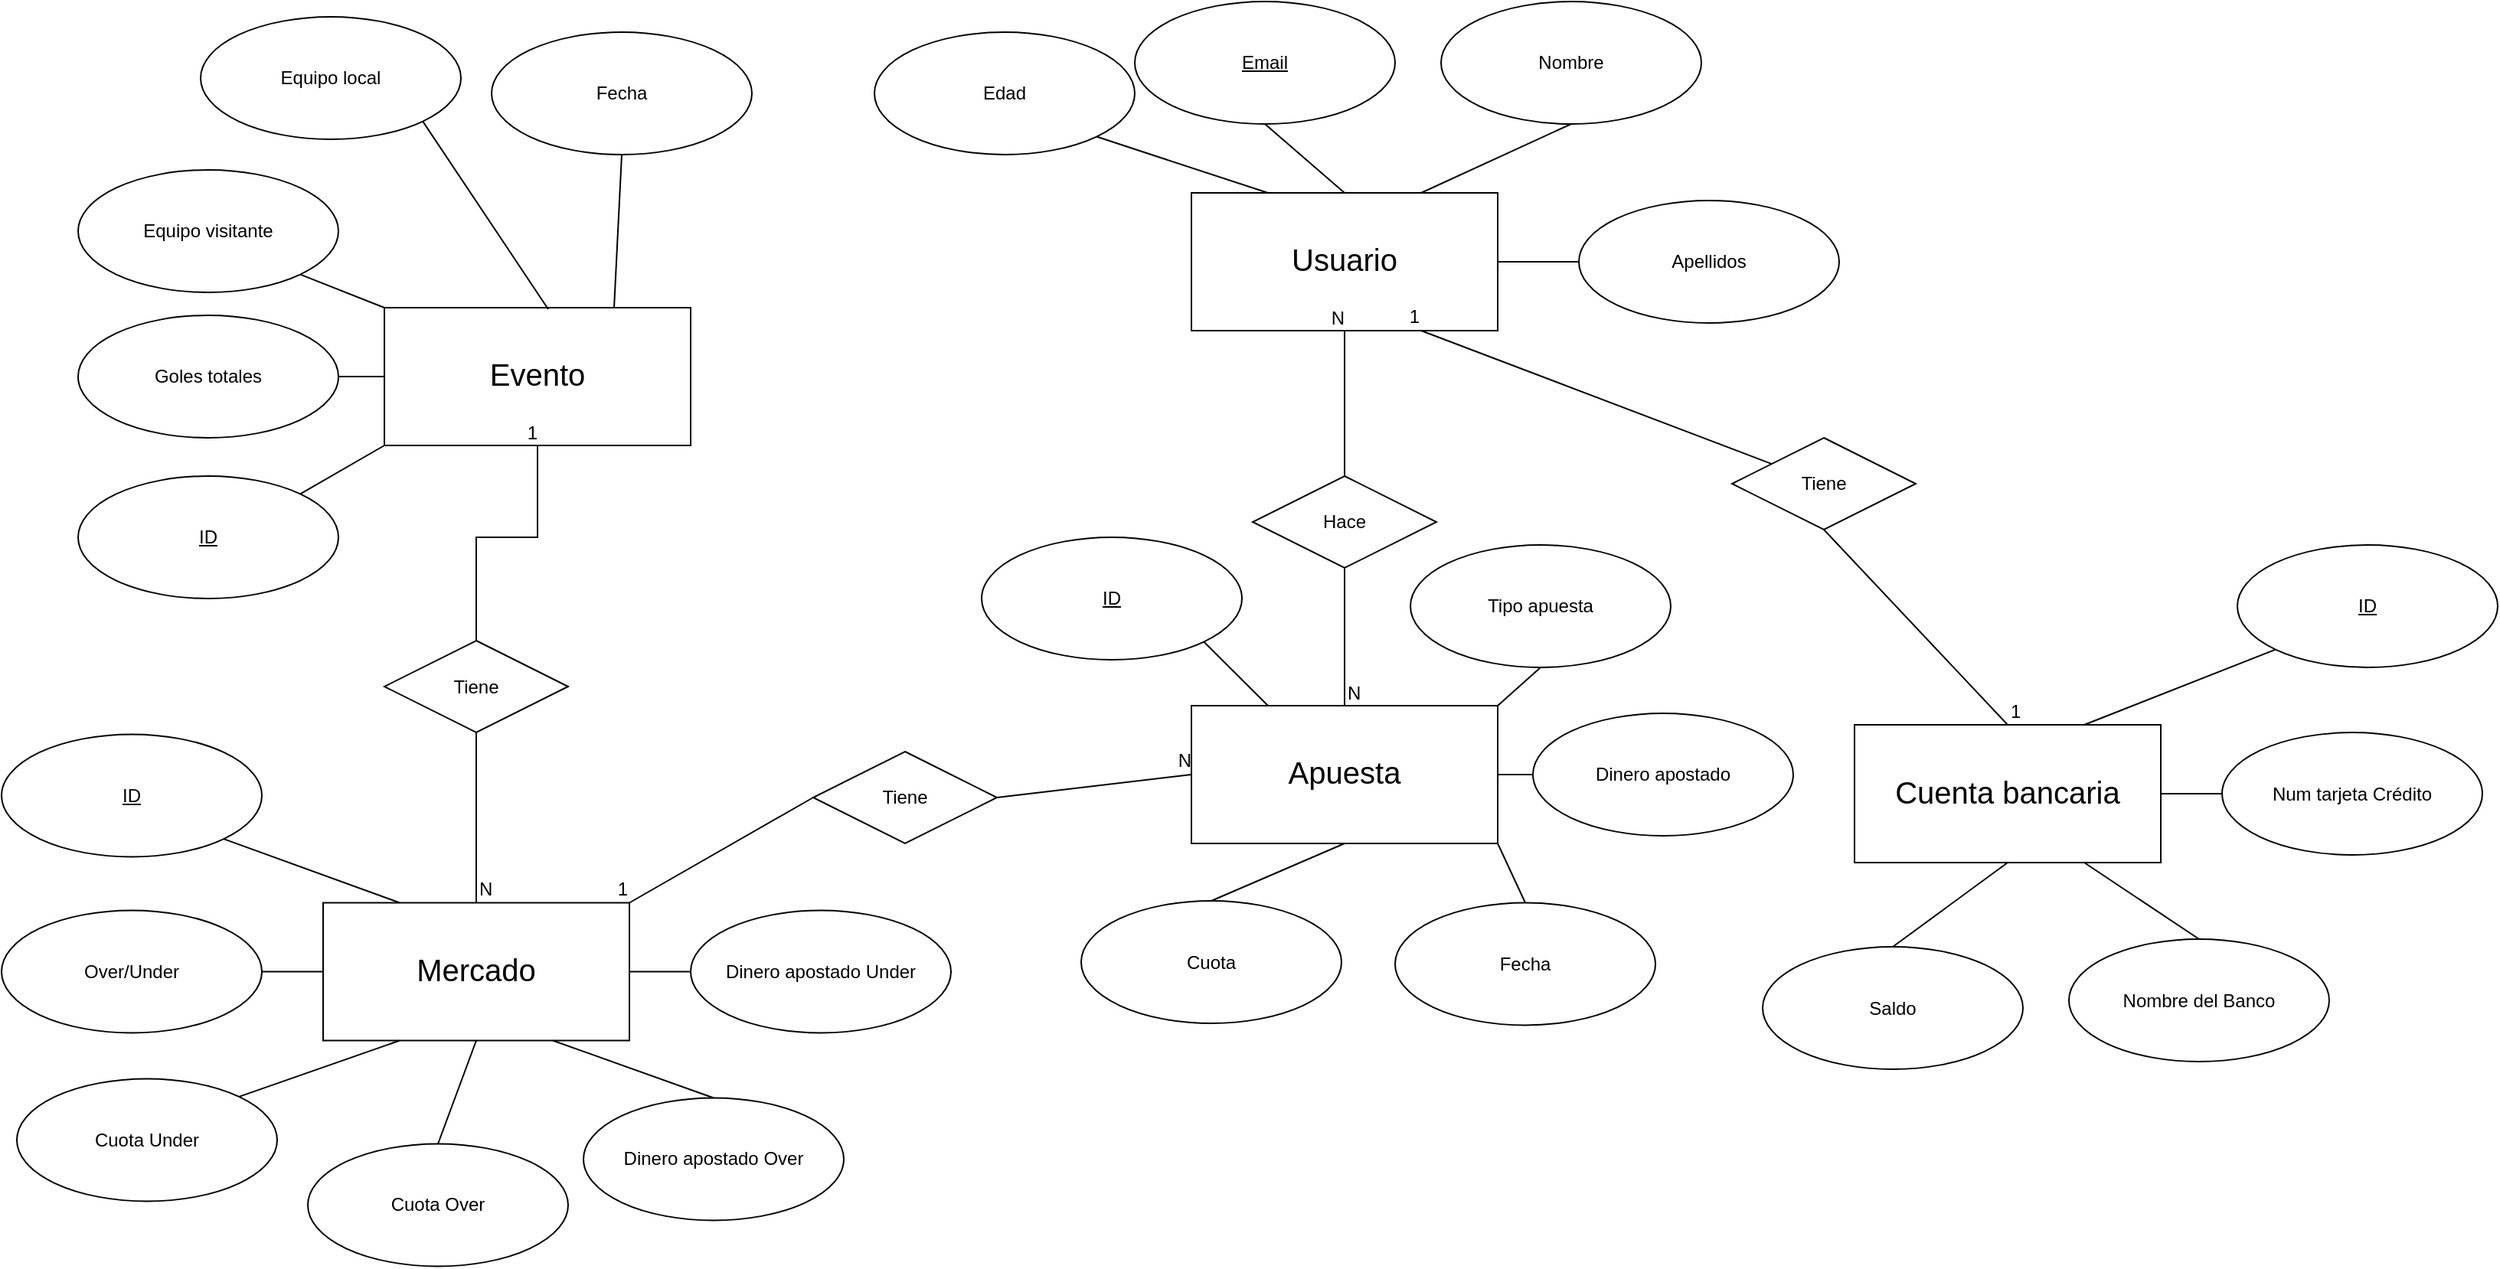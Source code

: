 <mxfile version="13.7.3" type="device"><diagram id="BiVSG5cBG0FphRlGk_Z-" name="Page-1"><mxGraphModel dx="1476" dy="794" grid="1" gridSize="10" guides="1" tooltips="1" connect="1" arrows="1" fold="1" page="1" pageScale="1" pageWidth="827" pageHeight="1169" math="0" shadow="0"><root><mxCell id="0"/><mxCell id="1" parent="0"/><mxCell id="1hsPjuOz9KVTtKyIX5mU-1" value="&lt;p style=&quot;line-height: 100%&quot;&gt;&lt;font style=&quot;font-size: 20px&quot;&gt;Evento&lt;/font&gt;&lt;/p&gt;" style="rounded=0;whiteSpace=wrap;html=1;" vertex="1" parent="1"><mxGeometry x="300" y="210" width="200" height="90" as="geometry"/></mxCell><mxCell id="1hsPjuOz9KVTtKyIX5mU-2" value="Equipo local" style="ellipse;whiteSpace=wrap;html=1;" vertex="1" parent="1"><mxGeometry x="180" y="20" width="170" height="80" as="geometry"/></mxCell><mxCell id="1hsPjuOz9KVTtKyIX5mU-3" value="Equipo visitante" style="ellipse;whiteSpace=wrap;html=1;" vertex="1" parent="1"><mxGeometry x="100" y="120" width="170" height="80" as="geometry"/></mxCell><mxCell id="1hsPjuOz9KVTtKyIX5mU-4" value="Fecha" style="ellipse;whiteSpace=wrap;html=1;" vertex="1" parent="1"><mxGeometry x="370" y="30" width="170" height="80" as="geometry"/></mxCell><mxCell id="1hsPjuOz9KVTtKyIX5mU-5" value="Goles totales" style="ellipse;whiteSpace=wrap;html=1;" vertex="1" parent="1"><mxGeometry x="100" y="215" width="170" height="80" as="geometry"/></mxCell><mxCell id="1hsPjuOz9KVTtKyIX5mU-6" value="Over/Under" style="ellipse;whiteSpace=wrap;html=1;" vertex="1" parent="1"><mxGeometry x="50" y="603.75" width="170" height="80" as="geometry"/></mxCell><mxCell id="1hsPjuOz9KVTtKyIX5mU-7" value="&lt;p style=&quot;line-height: 100%&quot;&gt;&lt;font style=&quot;font-size: 20px&quot;&gt;Mercado&lt;/font&gt;&lt;/p&gt;" style="rounded=0;whiteSpace=wrap;html=1;" vertex="1" parent="1"><mxGeometry x="260" y="598.75" width="200" height="90" as="geometry"/></mxCell><mxCell id="1hsPjuOz9KVTtKyIX5mU-8" value="Cuota Under&lt;span style=&quot;color: rgba(0 , 0 , 0 , 0) ; font-family: monospace ; font-size: 0px&quot;&gt;%3CmxGraphModel%3E%3Croot%3E%3CmxCell%20id%3D%220%22%2F%3E%3CmxCell%20id%3D%221%22%20parent%3D%220%22%2F%3E%3CmxCell%20id%3D%222%22%20value%3D%22Over%2FUnder%22%20style%3D%22ellipse%3BwhiteSpace%3Dwrap%3Bhtml%3D1%3B%22%20vertex%3D%221%22%20parent%3D%221%22%3E%3CmxGeometry%20x%3D%22120%22%20y%3D%22430%22%20width%3D%22170%22%20height%3D%2280%22%20as%3D%22geometry%22%2F%3E%3C%2FmxCell%3E%3C%2Froot%3E%3C%2FmxGraphModel%3E&lt;/span&gt;" style="ellipse;whiteSpace=wrap;html=1;" vertex="1" parent="1"><mxGeometry x="60" y="713.75" width="170" height="80" as="geometry"/></mxCell><mxCell id="1hsPjuOz9KVTtKyIX5mU-9" value="Cuota Over" style="ellipse;whiteSpace=wrap;html=1;" vertex="1" parent="1"><mxGeometry x="250" y="756.25" width="170" height="80" as="geometry"/></mxCell><mxCell id="1hsPjuOz9KVTtKyIX5mU-10" value="Dinero apostado Under" style="ellipse;whiteSpace=wrap;html=1;" vertex="1" parent="1"><mxGeometry x="500" y="603.75" width="170" height="80" as="geometry"/></mxCell><mxCell id="1hsPjuOz9KVTtKyIX5mU-11" value="Dinero apostado Over" style="ellipse;whiteSpace=wrap;html=1;" vertex="1" parent="1"><mxGeometry x="430" y="726.25" width="170" height="80" as="geometry"/></mxCell><mxCell id="1hsPjuOz9KVTtKyIX5mU-12" value="&lt;p style=&quot;line-height: 100%&quot;&gt;&lt;font style=&quot;font-size: 20px&quot;&gt;Usuario&lt;/font&gt;&lt;/p&gt;" style="rounded=0;whiteSpace=wrap;html=1;" vertex="1" parent="1"><mxGeometry x="827" y="135" width="200" height="90" as="geometry"/></mxCell><mxCell id="1hsPjuOz9KVTtKyIX5mU-14" value="Nombre" style="ellipse;whiteSpace=wrap;html=1;" vertex="1" parent="1"><mxGeometry x="990" y="10" width="170" height="80" as="geometry"/></mxCell><mxCell id="1hsPjuOz9KVTtKyIX5mU-15" value="Saldo" style="ellipse;whiteSpace=wrap;html=1;" vertex="1" parent="1"><mxGeometry x="1200" y="627.5" width="170" height="80" as="geometry"/></mxCell><mxCell id="1hsPjuOz9KVTtKyIX5mU-17" value="Email" style="ellipse;whiteSpace=wrap;html=1;align=center;fontStyle=4;" vertex="1" parent="1"><mxGeometry x="790" y="10" width="170" height="80" as="geometry"/></mxCell><mxCell id="1hsPjuOz9KVTtKyIX5mU-18" value="Apellidos" style="ellipse;whiteSpace=wrap;html=1;" vertex="1" parent="1"><mxGeometry x="1080" y="140" width="170" height="80" as="geometry"/></mxCell><mxCell id="1hsPjuOz9KVTtKyIX5mU-19" value="Edad" style="ellipse;whiteSpace=wrap;html=1;" vertex="1" parent="1"><mxGeometry x="620" y="30" width="170" height="80" as="geometry"/></mxCell><mxCell id="1hsPjuOz9KVTtKyIX5mU-20" value="&lt;p style=&quot;line-height: 100%&quot;&gt;&lt;font style=&quot;font-size: 20px&quot;&gt;Cuenta bancaria&lt;/font&gt;&lt;br&gt;&lt;/p&gt;" style="rounded=0;whiteSpace=wrap;html=1;" vertex="1" parent="1"><mxGeometry x="1260" y="482.5" width="200" height="90" as="geometry"/></mxCell><mxCell id="1hsPjuOz9KVTtKyIX5mU-21" value="Nombre del Banco" style="ellipse;whiteSpace=wrap;html=1;" vertex="1" parent="1"><mxGeometry x="1400" y="622.5" width="170" height="80" as="geometry"/></mxCell><mxCell id="1hsPjuOz9KVTtKyIX5mU-22" value="Num tarjeta Crédito" style="ellipse;whiteSpace=wrap;html=1;" vertex="1" parent="1"><mxGeometry x="1500" y="487.5" width="170" height="80" as="geometry"/></mxCell><mxCell id="1hsPjuOz9KVTtKyIX5mU-25" value="" style="endArrow=none;html=1;exitX=0.5;exitY=0;exitDx=0;exitDy=0;entryX=0.5;entryY=1;entryDx=0;entryDy=0;" edge="1" parent="1" source="1hsPjuOz9KVTtKyIX5mU-15" target="1hsPjuOz9KVTtKyIX5mU-20"><mxGeometry width="50" height="50" relative="1" as="geometry"><mxPoint x="1180" y="602.5" as="sourcePoint"/><mxPoint x="1230" y="552.5" as="targetPoint"/></mxGeometry></mxCell><mxCell id="1hsPjuOz9KVTtKyIX5mU-26" value="" style="endArrow=none;html=1;exitX=0.5;exitY=0;exitDx=0;exitDy=0;entryX=0.75;entryY=1;entryDx=0;entryDy=0;" edge="1" parent="1" source="1hsPjuOz9KVTtKyIX5mU-21" target="1hsPjuOz9KVTtKyIX5mU-20"><mxGeometry width="50" height="50" relative="1" as="geometry"><mxPoint x="1295" y="652.5" as="sourcePoint"/><mxPoint x="1370" y="582.5" as="targetPoint"/></mxGeometry></mxCell><mxCell id="1hsPjuOz9KVTtKyIX5mU-27" value="" style="endArrow=none;html=1;exitX=0;exitY=0.5;exitDx=0;exitDy=0;entryX=1;entryY=0.5;entryDx=0;entryDy=0;" edge="1" parent="1" source="1hsPjuOz9KVTtKyIX5mU-22" target="1hsPjuOz9KVTtKyIX5mU-20"><mxGeometry width="50" height="50" relative="1" as="geometry"><mxPoint x="1535" y="607.5" as="sourcePoint"/><mxPoint x="1420" y="582.5" as="targetPoint"/></mxGeometry></mxCell><mxCell id="1hsPjuOz9KVTtKyIX5mU-28" value="" style="endArrow=none;html=1;exitX=0.5;exitY=1;exitDx=0;exitDy=0;entryX=0.75;entryY=0;entryDx=0;entryDy=0;" edge="1" parent="1" source="1hsPjuOz9KVTtKyIX5mU-14" target="1hsPjuOz9KVTtKyIX5mU-12"><mxGeometry width="50" height="50" relative="1" as="geometry"><mxPoint x="1210" y="375" as="sourcePoint"/><mxPoint x="1170" y="375" as="targetPoint"/></mxGeometry></mxCell><mxCell id="1hsPjuOz9KVTtKyIX5mU-29" value="" style="endArrow=none;html=1;exitX=0.5;exitY=1;exitDx=0;exitDy=0;entryX=0.5;entryY=0;entryDx=0;entryDy=0;" edge="1" parent="1" source="1hsPjuOz9KVTtKyIX5mU-17" target="1hsPjuOz9KVTtKyIX5mU-12"><mxGeometry width="50" height="50" relative="1" as="geometry"><mxPoint x="1035" y="70" as="sourcePoint"/><mxPoint x="940" y="145" as="targetPoint"/></mxGeometry></mxCell><mxCell id="1hsPjuOz9KVTtKyIX5mU-30" value="" style="endArrow=none;html=1;exitX=0;exitY=0.5;exitDx=0;exitDy=0;entryX=1;entryY=0.5;entryDx=0;entryDy=0;" edge="1" parent="1" source="1hsPjuOz9KVTtKyIX5mU-18" target="1hsPjuOz9KVTtKyIX5mU-12"><mxGeometry width="50" height="50" relative="1" as="geometry"><mxPoint x="885" y="100" as="sourcePoint"/><mxPoint x="940" y="145" as="targetPoint"/></mxGeometry></mxCell><mxCell id="1hsPjuOz9KVTtKyIX5mU-31" value="" style="endArrow=none;html=1;exitX=0.25;exitY=0;exitDx=0;exitDy=0;entryX=1;entryY=1;entryDx=0;entryDy=0;" edge="1" parent="1" source="1hsPjuOz9KVTtKyIX5mU-12" target="1hsPjuOz9KVTtKyIX5mU-19"><mxGeometry width="50" height="50" relative="1" as="geometry"><mxPoint x="895" y="110" as="sourcePoint"/><mxPoint x="950" y="155" as="targetPoint"/></mxGeometry></mxCell><mxCell id="1hsPjuOz9KVTtKyIX5mU-32" value="" style="endArrow=none;html=1;exitX=0;exitY=0.5;exitDx=0;exitDy=0;entryX=1;entryY=0.5;entryDx=0;entryDy=0;" edge="1" parent="1" source="1hsPjuOz9KVTtKyIX5mU-10" target="1hsPjuOz9KVTtKyIX5mU-7"><mxGeometry width="50" height="50" relative="1" as="geometry"><mxPoint x="604.9" y="740.97" as="sourcePoint"/><mxPoint x="490.004" y="704.254" as="targetPoint"/></mxGeometry></mxCell><mxCell id="1hsPjuOz9KVTtKyIX5mU-34" value="" style="endArrow=none;html=1;exitX=0;exitY=0.5;exitDx=0;exitDy=0;entryX=1;entryY=0.5;entryDx=0;entryDy=0;" edge="1" parent="1" source="1hsPjuOz9KVTtKyIX5mU-7" target="1hsPjuOz9KVTtKyIX5mU-6"><mxGeometry width="50" height="50" relative="1" as="geometry"><mxPoint x="510" y="653.75" as="sourcePoint"/><mxPoint x="470" y="653.75" as="targetPoint"/></mxGeometry></mxCell><mxCell id="1hsPjuOz9KVTtKyIX5mU-35" value="" style="endArrow=none;html=1;exitX=1;exitY=0;exitDx=0;exitDy=0;entryX=0.25;entryY=1;entryDx=0;entryDy=0;" edge="1" parent="1" source="1hsPjuOz9KVTtKyIX5mU-8" target="1hsPjuOz9KVTtKyIX5mU-7"><mxGeometry width="50" height="50" relative="1" as="geometry"><mxPoint x="520" y="663.75" as="sourcePoint"/><mxPoint x="480" y="663.75" as="targetPoint"/></mxGeometry></mxCell><mxCell id="1hsPjuOz9KVTtKyIX5mU-36" value="" style="endArrow=none;html=1;exitX=0.5;exitY=0;exitDx=0;exitDy=0;entryX=0.5;entryY=1;entryDx=0;entryDy=0;" edge="1" parent="1" source="1hsPjuOz9KVTtKyIX5mU-9" target="1hsPjuOz9KVTtKyIX5mU-7"><mxGeometry width="50" height="50" relative="1" as="geometry"><mxPoint x="530" y="673.75" as="sourcePoint"/><mxPoint x="490" y="673.75" as="targetPoint"/></mxGeometry></mxCell><mxCell id="1hsPjuOz9KVTtKyIX5mU-37" value="" style="endArrow=none;html=1;exitX=0.5;exitY=0;exitDx=0;exitDy=0;entryX=0.75;entryY=1;entryDx=0;entryDy=0;" edge="1" parent="1" source="1hsPjuOz9KVTtKyIX5mU-11" target="1hsPjuOz9KVTtKyIX5mU-7"><mxGeometry width="50" height="50" relative="1" as="geometry"><mxPoint x="540" y="683.75" as="sourcePoint"/><mxPoint x="500" y="683.75" as="targetPoint"/></mxGeometry></mxCell><mxCell id="1hsPjuOz9KVTtKyIX5mU-38" value="" style="endArrow=none;html=1;exitX=0;exitY=0;exitDx=0;exitDy=0;entryX=1;entryY=1;entryDx=0;entryDy=0;" edge="1" parent="1" source="1hsPjuOz9KVTtKyIX5mU-1" target="1hsPjuOz9KVTtKyIX5mU-3"><mxGeometry width="50" height="50" relative="1" as="geometry"><mxPoint x="352.554" y="176.716" as="sourcePoint"/><mxPoint x="457.45" y="140" as="targetPoint"/></mxGeometry></mxCell><mxCell id="1hsPjuOz9KVTtKyIX5mU-39" value="" style="endArrow=none;html=1;exitX=1;exitY=1;exitDx=0;exitDy=0;entryX=0.535;entryY=0.011;entryDx=0;entryDy=0;entryPerimeter=0;" edge="1" parent="1" source="1hsPjuOz9KVTtKyIX5mU-2" target="1hsPjuOz9KVTtKyIX5mU-1"><mxGeometry width="50" height="50" relative="1" as="geometry"><mxPoint x="362.554" y="186.716" as="sourcePoint"/><mxPoint x="467.45" y="150" as="targetPoint"/></mxGeometry></mxCell><mxCell id="1hsPjuOz9KVTtKyIX5mU-40" value="" style="endArrow=none;html=1;exitX=0.75;exitY=0;exitDx=0;exitDy=0;entryX=0.5;entryY=1;entryDx=0;entryDy=0;" edge="1" parent="1" source="1hsPjuOz9KVTtKyIX5mU-1" target="1hsPjuOz9KVTtKyIX5mU-4"><mxGeometry width="50" height="50" relative="1" as="geometry"><mxPoint x="372.554" y="196.716" as="sourcePoint"/><mxPoint x="477.45" y="160" as="targetPoint"/></mxGeometry></mxCell><mxCell id="1hsPjuOz9KVTtKyIX5mU-41" value="" style="endArrow=none;html=1;exitX=0;exitY=0.5;exitDx=0;exitDy=0;entryX=1;entryY=0.5;entryDx=0;entryDy=0;" edge="1" parent="1" source="1hsPjuOz9KVTtKyIX5mU-1" target="1hsPjuOz9KVTtKyIX5mU-5"><mxGeometry width="50" height="50" relative="1" as="geometry"><mxPoint x="382.554" y="206.716" as="sourcePoint"/><mxPoint x="487.45" y="170" as="targetPoint"/></mxGeometry></mxCell><mxCell id="1hsPjuOz9KVTtKyIX5mU-43" value="" style="endArrow=none;html=1;exitX=0;exitY=1;exitDx=0;exitDy=0;entryX=0.75;entryY=0;entryDx=0;entryDy=0;" edge="1" parent="1" source="1hsPjuOz9KVTtKyIX5mU-48" target="1hsPjuOz9KVTtKyIX5mU-20"><mxGeometry width="50" height="50" relative="1" as="geometry"><mxPoint x="1505" y="445" as="sourcePoint"/><mxPoint x="1470" y="537.5" as="targetPoint"/></mxGeometry></mxCell><mxCell id="1hsPjuOz9KVTtKyIX5mU-44" value="" style="endArrow=none;html=1;entryX=0.25;entryY=0;entryDx=0;entryDy=0;exitX=1;exitY=1;exitDx=0;exitDy=0;" edge="1" parent="1" source="1hsPjuOz9KVTtKyIX5mU-47" target="1hsPjuOz9KVTtKyIX5mU-7"><mxGeometry width="50" height="50" relative="1" as="geometry"><mxPoint x="470" y="418.75" as="sourcePoint"/><mxPoint x="940" y="506.25" as="targetPoint"/></mxGeometry></mxCell><mxCell id="1hsPjuOz9KVTtKyIX5mU-46" value="ID" style="ellipse;whiteSpace=wrap;html=1;align=center;fontStyle=4;" vertex="1" parent="1"><mxGeometry x="100" y="320" width="170" height="80" as="geometry"/></mxCell><mxCell id="1hsPjuOz9KVTtKyIX5mU-47" value="ID" style="ellipse;whiteSpace=wrap;html=1;align=center;fontStyle=4;" vertex="1" parent="1"><mxGeometry x="50" y="488.75" width="170" height="80" as="geometry"/></mxCell><mxCell id="1hsPjuOz9KVTtKyIX5mU-48" value="ID" style="ellipse;whiteSpace=wrap;html=1;align=center;fontStyle=4;" vertex="1" parent="1"><mxGeometry x="1510" y="365" width="170" height="80" as="geometry"/></mxCell><mxCell id="1hsPjuOz9KVTtKyIX5mU-49" value="" style="endArrow=none;html=1;exitX=0;exitY=1;exitDx=0;exitDy=0;entryX=1;entryY=0;entryDx=0;entryDy=0;" edge="1" parent="1" source="1hsPjuOz9KVTtKyIX5mU-1" target="1hsPjuOz9KVTtKyIX5mU-46"><mxGeometry width="50" height="50" relative="1" as="geometry"><mxPoint x="310" y="265" as="sourcePoint"/><mxPoint x="280" y="265" as="targetPoint"/></mxGeometry></mxCell><mxCell id="1hsPjuOz9KVTtKyIX5mU-51" value="&lt;p style=&quot;line-height: 100%&quot;&gt;&lt;span style=&quot;text-align: left&quot;&gt;&lt;font style=&quot;font-size: 20px&quot;&gt;Apuesta&lt;/font&gt;&lt;/span&gt;&lt;br&gt;&lt;/p&gt;" style="rounded=0;whiteSpace=wrap;html=1;" vertex="1" parent="1"><mxGeometry x="827" y="470" width="200" height="90" as="geometry"/></mxCell><mxCell id="1hsPjuOz9KVTtKyIX5mU-52" value="ID" style="ellipse;whiteSpace=wrap;html=1;align=center;fontStyle=4;" vertex="1" parent="1"><mxGeometry x="690" y="360" width="170" height="80" as="geometry"/></mxCell><mxCell id="1hsPjuOz9KVTtKyIX5mU-53" value="Tipo apuesta" style="ellipse;whiteSpace=wrap;html=1;" vertex="1" parent="1"><mxGeometry x="970" y="365" width="170" height="80" as="geometry"/></mxCell><mxCell id="1hsPjuOz9KVTtKyIX5mU-54" value="Cuota" style="ellipse;whiteSpace=wrap;html=1;" vertex="1" parent="1"><mxGeometry x="755" y="597.5" width="170" height="80" as="geometry"/></mxCell><mxCell id="1hsPjuOz9KVTtKyIX5mU-55" value="Dinero apostado" style="ellipse;whiteSpace=wrap;html=1;" vertex="1" parent="1"><mxGeometry x="1050" y="475" width="170" height="80" as="geometry"/></mxCell><mxCell id="1hsPjuOz9KVTtKyIX5mU-56" value="Fecha" style="ellipse;whiteSpace=wrap;html=1;" vertex="1" parent="1"><mxGeometry x="960" y="598.75" width="170" height="80" as="geometry"/></mxCell><mxCell id="1hsPjuOz9KVTtKyIX5mU-57" value="" style="endArrow=none;html=1;exitX=0.25;exitY=0;exitDx=0;exitDy=0;entryX=1;entryY=1;entryDx=0;entryDy=0;" edge="1" parent="1" source="1hsPjuOz9KVTtKyIX5mU-51" target="1hsPjuOz9KVTtKyIX5mU-52"><mxGeometry width="50" height="50" relative="1" as="geometry"><mxPoint x="890" y="145" as="sourcePoint"/><mxPoint x="775.104" y="108.284" as="targetPoint"/></mxGeometry></mxCell><mxCell id="1hsPjuOz9KVTtKyIX5mU-58" value="" style="endArrow=none;html=1;exitX=0.5;exitY=1;exitDx=0;exitDy=0;entryX=1;entryY=0;entryDx=0;entryDy=0;" edge="1" parent="1" source="1hsPjuOz9KVTtKyIX5mU-53" target="1hsPjuOz9KVTtKyIX5mU-51"><mxGeometry width="50" height="50" relative="1" as="geometry"><mxPoint x="900" y="155" as="sourcePoint"/><mxPoint x="785.104" y="118.284" as="targetPoint"/></mxGeometry></mxCell><mxCell id="1hsPjuOz9KVTtKyIX5mU-59" value="" style="endArrow=none;html=1;exitX=0;exitY=0.5;exitDx=0;exitDy=0;entryX=1;entryY=0.5;entryDx=0;entryDy=0;" edge="1" parent="1" source="1hsPjuOz9KVTtKyIX5mU-55" target="1hsPjuOz9KVTtKyIX5mU-51"><mxGeometry width="50" height="50" relative="1" as="geometry"><mxPoint x="1004.896" y="443.284" as="sourcePoint"/><mxPoint x="950" y="480" as="targetPoint"/></mxGeometry></mxCell><mxCell id="1hsPjuOz9KVTtKyIX5mU-60" value="" style="endArrow=none;html=1;exitX=1;exitY=1;exitDx=0;exitDy=0;entryX=0.5;entryY=0;entryDx=0;entryDy=0;" edge="1" parent="1" source="1hsPjuOz9KVTtKyIX5mU-51" target="1hsPjuOz9KVTtKyIX5mU-56"><mxGeometry width="50" height="50" relative="1" as="geometry"><mxPoint x="1000" y="525" as="sourcePoint"/><mxPoint x="950" y="525" as="targetPoint"/></mxGeometry></mxCell><mxCell id="1hsPjuOz9KVTtKyIX5mU-61" value="" style="endArrow=none;html=1;exitX=0.5;exitY=1;exitDx=0;exitDy=0;entryX=0.5;entryY=0;entryDx=0;entryDy=0;" edge="1" parent="1" source="1hsPjuOz9KVTtKyIX5mU-51" target="1hsPjuOz9KVTtKyIX5mU-54"><mxGeometry width="50" height="50" relative="1" as="geometry"><mxPoint x="1010" y="535" as="sourcePoint"/><mxPoint x="960" y="535" as="targetPoint"/></mxGeometry></mxCell><mxCell id="1hsPjuOz9KVTtKyIX5mU-62" value="" style="endArrow=none;html=1;rounded=0;entryX=0.5;entryY=1;entryDx=0;entryDy=0;exitX=0.5;exitY=0;exitDx=0;exitDy=0;" edge="1" parent="1" source="1hsPjuOz9KVTtKyIX5mU-51" target="1hsPjuOz9KVTtKyIX5mU-12"><mxGeometry relative="1" as="geometry"><mxPoint x="740" y="260" as="sourcePoint"/><mxPoint x="920" y="310" as="targetPoint"/></mxGeometry></mxCell><mxCell id="1hsPjuOz9KVTtKyIX5mU-63" value="N" style="resizable=0;html=1;align=left;verticalAlign=bottom;direction=south;" connectable="0" vertex="1" parent="1hsPjuOz9KVTtKyIX5mU-62"><mxGeometry x="-1" relative="1" as="geometry"/></mxCell><mxCell id="1hsPjuOz9KVTtKyIX5mU-64" value="N" style="resizable=0;html=1;align=right;verticalAlign=bottom;" connectable="0" vertex="1" parent="1hsPjuOz9KVTtKyIX5mU-62"><mxGeometry x="1" relative="1" as="geometry"/></mxCell><mxCell id="1hsPjuOz9KVTtKyIX5mU-65" value="" style="endArrow=none;html=1;rounded=0;entryX=0;entryY=0.5;entryDx=0;entryDy=0;exitX=1;exitY=0.5;exitDx=0;exitDy=0;" edge="1" parent="1" source="1hsPjuOz9KVTtKyIX5mU-77" target="1hsPjuOz9KVTtKyIX5mU-51"><mxGeometry relative="1" as="geometry"><mxPoint x="750" y="270" as="sourcePoint"/><mxPoint x="837" y="190" as="targetPoint"/></mxGeometry></mxCell><mxCell id="1hsPjuOz9KVTtKyIX5mU-67" value="N" style="resizable=0;html=1;align=right;verticalAlign=bottom;" connectable="0" vertex="1" parent="1hsPjuOz9KVTtKyIX5mU-65"><mxGeometry x="1" relative="1" as="geometry"/></mxCell><mxCell id="1hsPjuOz9KVTtKyIX5mU-68" value="" style="endArrow=none;html=1;rounded=0;entryX=0.5;entryY=1;entryDx=0;entryDy=0;exitX=0.5;exitY=0;exitDx=0;exitDy=0;" edge="1" parent="1" source="1hsPjuOz9KVTtKyIX5mU-76" target="1hsPjuOz9KVTtKyIX5mU-1"><mxGeometry relative="1" as="geometry"><mxPoint x="470" y="608.75" as="sourcePoint"/><mxPoint x="750" y="525" as="targetPoint"/><Array as="points"><mxPoint x="360" y="360"/><mxPoint x="400" y="360"/></Array></mxGeometry></mxCell><mxCell id="1hsPjuOz9KVTtKyIX5mU-70" value="1" style="resizable=0;html=1;align=right;verticalAlign=bottom;" connectable="0" vertex="1" parent="1hsPjuOz9KVTtKyIX5mU-68"><mxGeometry x="1" relative="1" as="geometry"/></mxCell><mxCell id="1hsPjuOz9KVTtKyIX5mU-71" value="" style="endArrow=none;html=1;rounded=0;entryX=0.75;entryY=1;entryDx=0;entryDy=0;" edge="1" parent="1" source="1hsPjuOz9KVTtKyIX5mU-75" target="1hsPjuOz9KVTtKyIX5mU-12"><mxGeometry relative="1" as="geometry"><mxPoint x="850" y="480" as="sourcePoint"/><mxPoint x="937" y="235" as="targetPoint"/></mxGeometry></mxCell><mxCell id="1hsPjuOz9KVTtKyIX5mU-73" value="1" style="resizable=0;html=1;align=right;verticalAlign=bottom;" connectable="0" vertex="1" parent="1hsPjuOz9KVTtKyIX5mU-71"><mxGeometry x="1" relative="1" as="geometry"/></mxCell><mxCell id="1hsPjuOz9KVTtKyIX5mU-74" value="Hace" style="shape=rhombus;perimeter=rhombusPerimeter;whiteSpace=wrap;html=1;align=center;" vertex="1" parent="1"><mxGeometry x="867" y="320" width="120" height="60" as="geometry"/></mxCell><mxCell id="1hsPjuOz9KVTtKyIX5mU-76" value="Tiene" style="shape=rhombus;perimeter=rhombusPerimeter;whiteSpace=wrap;html=1;align=center;" vertex="1" parent="1"><mxGeometry x="300" y="427.5" width="120" height="60" as="geometry"/></mxCell><mxCell id="1hsPjuOz9KVTtKyIX5mU-77" value="Tiene" style="shape=rhombus;perimeter=rhombusPerimeter;whiteSpace=wrap;html=1;align=center;" vertex="1" parent="1"><mxGeometry x="580" y="500" width="120" height="60" as="geometry"/></mxCell><mxCell id="1hsPjuOz9KVTtKyIX5mU-78" value="" style="endArrow=none;html=1;rounded=0;entryX=0.5;entryY=1;entryDx=0;entryDy=0;exitX=0.5;exitY=0;exitDx=0;exitDy=0;" edge="1" parent="1" source="1hsPjuOz9KVTtKyIX5mU-7" target="1hsPjuOz9KVTtKyIX5mU-76"><mxGeometry relative="1" as="geometry"><mxPoint x="400" y="438.75" as="sourcePoint"/><mxPoint x="410" y="310" as="targetPoint"/></mxGeometry></mxCell><mxCell id="1hsPjuOz9KVTtKyIX5mU-79" value="N" style="resizable=0;html=1;align=left;verticalAlign=bottom;" connectable="0" vertex="1" parent="1hsPjuOz9KVTtKyIX5mU-78"><mxGeometry x="-1" relative="1" as="geometry"/></mxCell><mxCell id="1hsPjuOz9KVTtKyIX5mU-81" value="" style="endArrow=none;html=1;rounded=0;entryX=1;entryY=0;entryDx=0;entryDy=0;exitX=0;exitY=0.5;exitDx=0;exitDy=0;" edge="1" parent="1" source="1hsPjuOz9KVTtKyIX5mU-77" target="1hsPjuOz9KVTtKyIX5mU-7"><mxGeometry relative="1" as="geometry"><mxPoint x="410" y="448.75" as="sourcePoint"/><mxPoint x="420" y="320" as="targetPoint"/></mxGeometry></mxCell><mxCell id="1hsPjuOz9KVTtKyIX5mU-83" value="1" style="resizable=0;html=1;align=right;verticalAlign=bottom;" connectable="0" vertex="1" parent="1hsPjuOz9KVTtKyIX5mU-81"><mxGeometry x="1" relative="1" as="geometry"/></mxCell><mxCell id="1hsPjuOz9KVTtKyIX5mU-75" value="Tiene" style="shape=rhombus;perimeter=rhombusPerimeter;whiteSpace=wrap;html=1;align=center;" vertex="1" parent="1"><mxGeometry x="1180" y="295" width="120" height="60" as="geometry"/></mxCell><mxCell id="1hsPjuOz9KVTtKyIX5mU-84" value="" style="endArrow=none;html=1;rounded=0;entryX=0.5;entryY=1;entryDx=0;entryDy=0;exitX=0.5;exitY=0;exitDx=0;exitDy=0;" edge="1" parent="1" source="1hsPjuOz9KVTtKyIX5mU-20" target="1hsPjuOz9KVTtKyIX5mU-75"><mxGeometry relative="1" as="geometry"><mxPoint x="1360" y="482.5" as="sourcePoint"/><mxPoint x="977" y="225" as="targetPoint"/></mxGeometry></mxCell><mxCell id="1hsPjuOz9KVTtKyIX5mU-85" value="1" style="resizable=0;html=1;align=left;verticalAlign=bottom;direction=south;" connectable="0" vertex="1" parent="1hsPjuOz9KVTtKyIX5mU-84"><mxGeometry x="-1" relative="1" as="geometry"/></mxCell></root></mxGraphModel></diagram></mxfile>